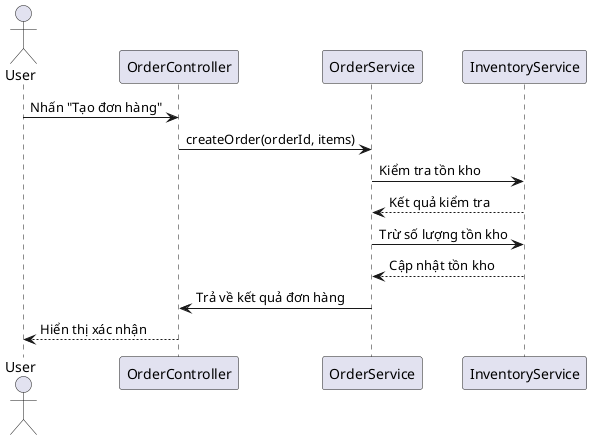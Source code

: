 @startuml
actor User
participant "OrderController" as Controller
participant "OrderService" as Service
participant "InventoryService" as Inventory

User -> Controller : Nhấn "Tạo đơn hàng"
Controller -> Service : createOrder(orderId, items)
Service -> Inventory : Kiểm tra tồn kho
Inventory --> Service : Kết quả kiểm tra
Service -> Inventory : Trừ số lượng tồn kho
Inventory --> Service : Cập nhật tồn kho
Service -> Controller : Trả về kết quả đơn hàng
Controller --> User : Hiển thị xác nhận

@enduml
